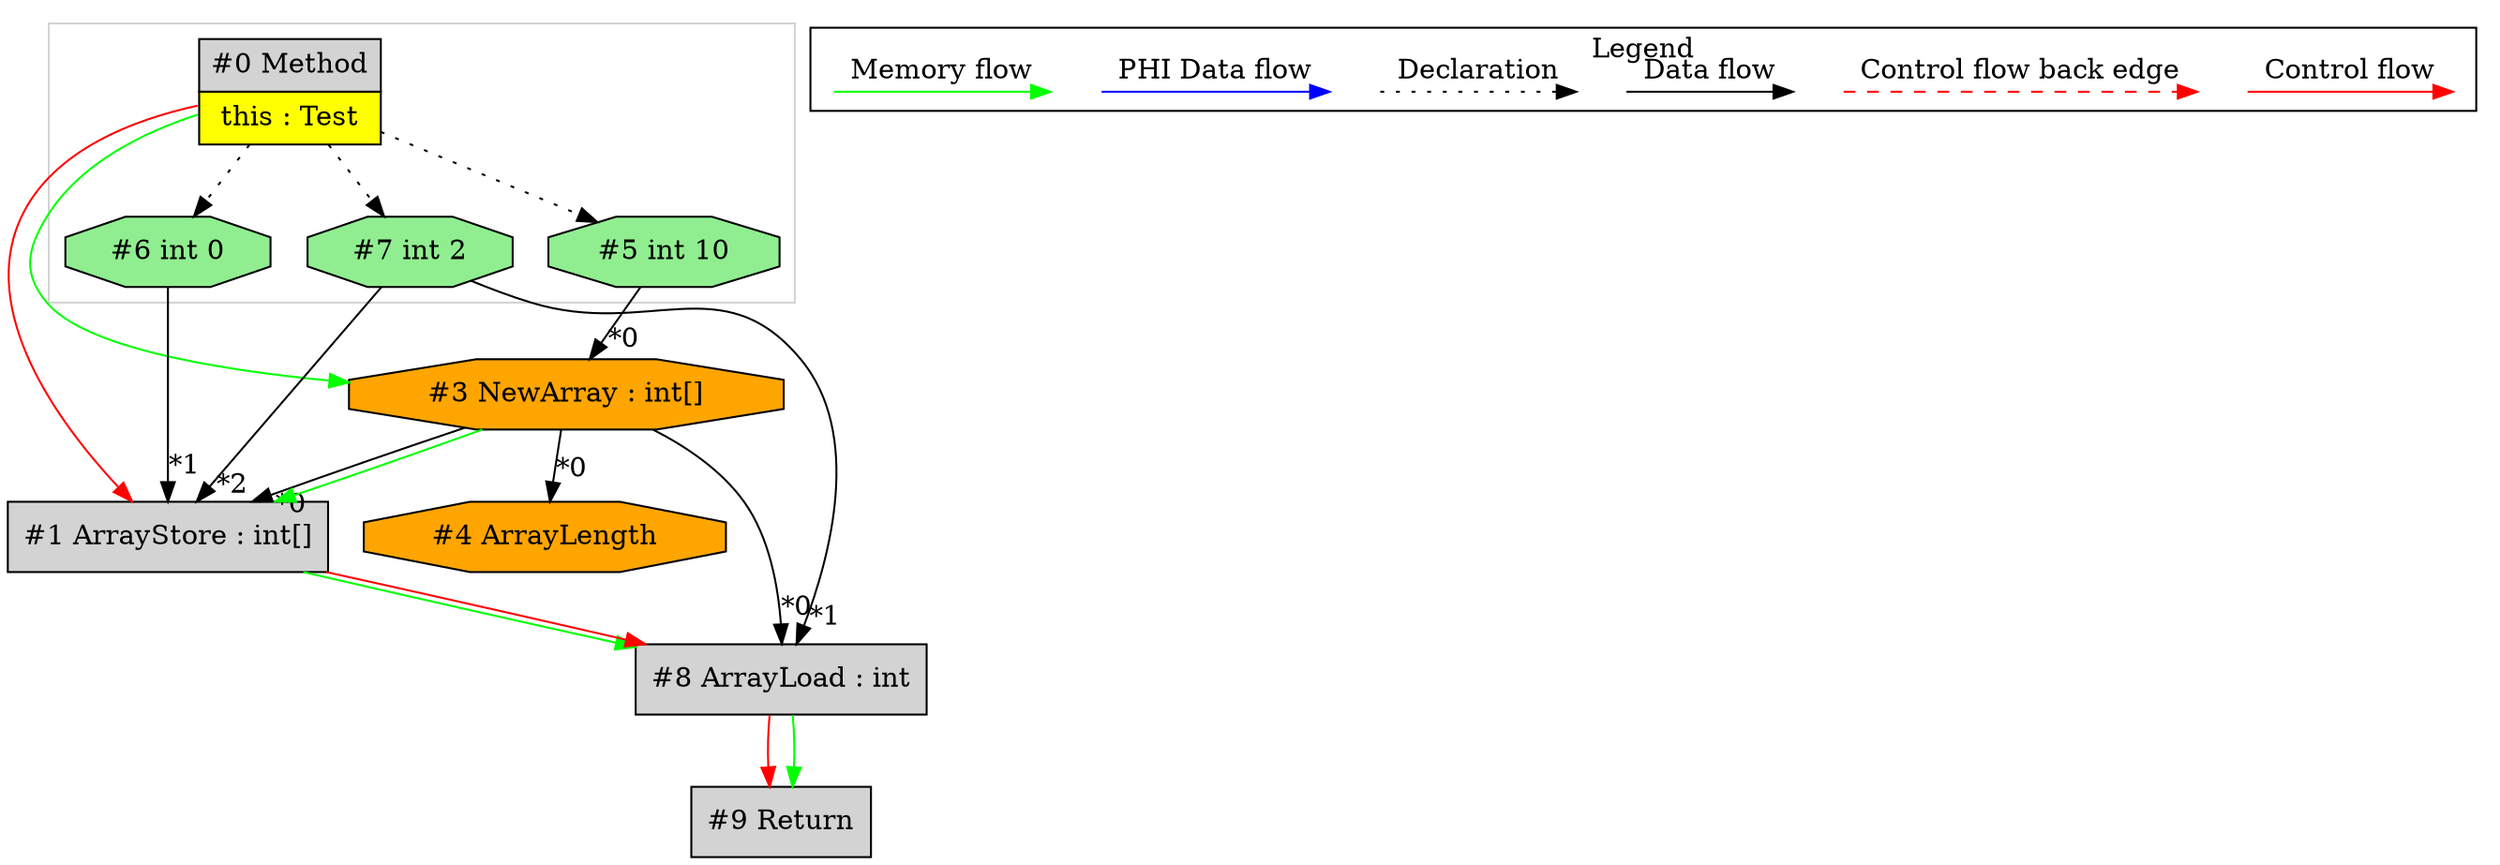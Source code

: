 digraph {
 ordering="in";
 node0[margin="0", label=<<table border="0" cellborder="1" cellspacing="0" cellpadding="5"><tr><td colspan="1">#0 Method</td></tr><tr><td port="prj2" bgcolor="yellow">this : Test</td></tr></table>>,shape=none, fillcolor=lightgrey, style=filled];
 node3[label="#3 NewArray : int[]",shape=octagon, fillcolor=orange, style=filled];
 node5 -> node3[headlabel="*0", labeldistance=2];
 node0 -> node3[labeldistance=2, color=green, constraint=false];
 node5[label="#5 int 10",shape=octagon, fillcolor=lightgreen, style=filled];
 node0 -> node5[style=dotted];
 node8[label="#8 ArrayLoad : int",shape=box, fillcolor=lightgrey, style=filled];
 node3 -> node8[headlabel="*0", labeldistance=2];
 node7 -> node8[headlabel="*1", labeldistance=2];
 node1 -> node8[labeldistance=2, color=green, constraint=false];
 node1 -> node8[labeldistance=2, color=red, fontcolor=red];
 node1[label="#1 ArrayStore : int[]",shape=box, fillcolor=lightgrey, style=filled];
 node3 -> node1[headlabel="*0", labeldistance=2];
 node6 -> node1[headlabel="*1", labeldistance=2];
 node7 -> node1[headlabel="*2", labeldistance=2];
 node3 -> node1[labeldistance=2, color=green, constraint=false];
 node0 -> node1[labeldistance=2, color=red, fontcolor=red];
 node7[label="#7 int 2",shape=octagon, fillcolor=lightgreen, style=filled];
 node0 -> node7[style=dotted];
 node6[label="#6 int 0",shape=octagon, fillcolor=lightgreen, style=filled];
 node0 -> node6[style=dotted];
 node9[label="#9 Return",shape=box, fillcolor=lightgrey, style=filled];
 node8 -> node9[labeldistance=2, color=red, fontcolor=red];
 node8 -> node9[labeldistance=2, color=green, constraint=false];
 node4[label="#4 ArrayLength",shape=octagon, fillcolor=orange, style=filled];
 node3 -> node4[headlabel="*0", labeldistance=2];
 subgraph cluster_0 {
  color=lightgray;
  node0;
  node5;
  node6;
  node7;
 }
 subgraph cluster_000 {
  label = "Legend";
  node [shape=point]
  {
   rank=same;
   c0 [style = invis];
   c1 [style = invis];
   c2 [style = invis];
   c3 [style = invis];
   d0 [style = invis];
   d1 [style = invis];
   d2 [style = invis];
   d3 [style = invis];
   d4 [style = invis];
   d5 [style = invis];
   d6 [style = invis];
   d7 [style = invis];
  }
  c0 -> c1 [label="Control flow", style=solid, color=red]
  c2 -> c3 [label="Control flow back edge", style=dashed, color=red]
  d0 -> d1 [label="Data flow"]
  d2 -> d3 [label="Declaration", style=dotted]
  d4 -> d5 [label="PHI Data flow", color=blue]
  d6 -> d7 [label="Memory flow", color=green]
 }

}
